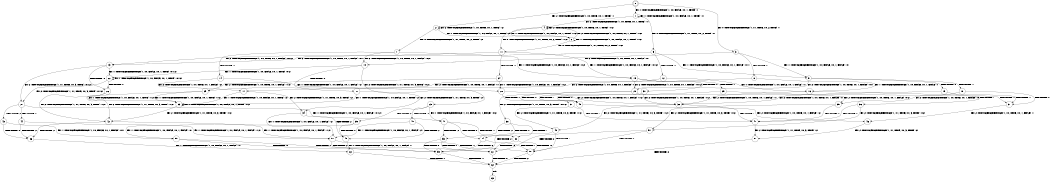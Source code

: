 digraph BCG {
size = "7, 10.5";
center = TRUE;
node [shape = circle];
0 [peripheries = 2];
0 -> 1 [label = "EX !1 !ATOMIC_EXCH_BRANCH (1, +0, FALSE, +0, 1, TRUE) !::"];
0 -> 2 [label = "EX !2 !ATOMIC_EXCH_BRANCH (1, +0, TRUE, +0, 1, TRUE) !::"];
0 -> 3 [label = "EX !0 !ATOMIC_EXCH_BRANCH (1, +1, TRUE, +0, 2, TRUE) !::"];
1 -> 4 [label = "EX !2 !ATOMIC_EXCH_BRANCH (1, +0, TRUE, +0, 1, TRUE) !:1:"];
1 -> 5 [label = "EX !0 !ATOMIC_EXCH_BRANCH (1, +1, TRUE, +0, 2, TRUE) !:1:"];
1 -> 1 [label = "EX !1 !ATOMIC_EXCH_BRANCH (1, +0, FALSE, +0, 1, TRUE) !:1:"];
2 -> 6 [label = "EX !1 !ATOMIC_EXCH_BRANCH (1, +0, FALSE, +0, 1, TRUE) !:2:"];
2 -> 7 [label = "EX !0 !ATOMIC_EXCH_BRANCH (1, +1, TRUE, +0, 2, TRUE) !:2:"];
2 -> 2 [label = "EX !2 !ATOMIC_EXCH_BRANCH (1, +0, TRUE, +0, 1, TRUE) !:2:"];
3 -> 8 [label = "TERMINATE !0"];
3 -> 9 [label = "EX !1 !ATOMIC_EXCH_BRANCH (1, +0, FALSE, +0, 1, FALSE) !:0:"];
3 -> 10 [label = "EX !2 !ATOMIC_EXCH_BRANCH (1, +0, TRUE, +0, 1, FALSE) !:0:"];
4 -> 11 [label = "EX !0 !ATOMIC_EXCH_BRANCH (1, +1, TRUE, +0, 2, TRUE) !:1:2:"];
4 -> 4 [label = "EX !2 !ATOMIC_EXCH_BRANCH (1, +0, TRUE, +0, 1, TRUE) !:1:2:"];
4 -> 6 [label = "EX !1 !ATOMIC_EXCH_BRANCH (1, +0, FALSE, +0, 1, TRUE) !:1:2:"];
5 -> 12 [label = "TERMINATE !0"];
5 -> 13 [label = "EX !2 !ATOMIC_EXCH_BRANCH (1, +0, TRUE, +0, 1, FALSE) !:0:1:"];
5 -> 9 [label = "EX !1 !ATOMIC_EXCH_BRANCH (1, +0, FALSE, +0, 1, FALSE) !:0:1:"];
6 -> 11 [label = "EX !0 !ATOMIC_EXCH_BRANCH (1, +1, TRUE, +0, 2, TRUE) !:1:2:"];
6 -> 4 [label = "EX !2 !ATOMIC_EXCH_BRANCH (1, +0, TRUE, +0, 1, TRUE) !:1:2:"];
6 -> 6 [label = "EX !1 !ATOMIC_EXCH_BRANCH (1, +0, FALSE, +0, 1, TRUE) !:1:2:"];
7 -> 14 [label = "TERMINATE !0"];
7 -> 15 [label = "EX !1 !ATOMIC_EXCH_BRANCH (1, +0, FALSE, +0, 1, FALSE) !:0:2:"];
7 -> 10 [label = "EX !2 !ATOMIC_EXCH_BRANCH (1, +0, TRUE, +0, 1, FALSE) !:0:2:"];
8 -> 16 [label = "EX !1 !ATOMIC_EXCH_BRANCH (1, +0, FALSE, +0, 1, FALSE) !::"];
8 -> 17 [label = "EX !2 !ATOMIC_EXCH_BRANCH (1, +0, TRUE, +0, 1, FALSE) !::"];
9 -> 18 [label = "TERMINATE !1"];
9 -> 19 [label = "TERMINATE !0"];
9 -> 20 [label = "EX !2 !ATOMIC_EXCH_BRANCH (1, +0, TRUE, +0, 1, FALSE) !:0:1:"];
10 -> 21 [label = "TERMINATE !0"];
10 -> 22 [label = "EX !1 !ATOMIC_EXCH_BRANCH (1, +0, FALSE, +0, 1, TRUE) !:0:2:"];
10 -> 23 [label = "EX !2 !ATOMIC_EXCH_BRANCH (1, +1, TRUE, +0, 3, TRUE) !:0:2:"];
11 -> 24 [label = "TERMINATE !0"];
11 -> 13 [label = "EX !2 !ATOMIC_EXCH_BRANCH (1, +0, TRUE, +0, 1, FALSE) !:0:1:2:"];
11 -> 15 [label = "EX !1 !ATOMIC_EXCH_BRANCH (1, +0, FALSE, +0, 1, FALSE) !:0:1:2:"];
12 -> 16 [label = "EX !1 !ATOMIC_EXCH_BRANCH (1, +0, FALSE, +0, 1, FALSE) !:1:"];
12 -> 25 [label = "EX !2 !ATOMIC_EXCH_BRANCH (1, +0, TRUE, +0, 1, FALSE) !:1:"];
13 -> 26 [label = "TERMINATE !0"];
13 -> 27 [label = "EX !2 !ATOMIC_EXCH_BRANCH (1, +1, TRUE, +0, 3, TRUE) !:0:1:2:"];
13 -> 22 [label = "EX !1 !ATOMIC_EXCH_BRANCH (1, +0, FALSE, +0, 1, TRUE) !:0:1:2:"];
14 -> 17 [label = "EX !2 !ATOMIC_EXCH_BRANCH (1, +0, TRUE, +0, 1, FALSE) !:2:"];
14 -> 28 [label = "EX !1 !ATOMIC_EXCH_BRANCH (1, +0, FALSE, +0, 1, FALSE) !:2:"];
15 -> 29 [label = "TERMINATE !1"];
15 -> 30 [label = "TERMINATE !0"];
15 -> 20 [label = "EX !2 !ATOMIC_EXCH_BRANCH (1, +0, TRUE, +0, 1, FALSE) !:0:1:2:"];
16 -> 31 [label = "TERMINATE !1"];
16 -> 32 [label = "EX !2 !ATOMIC_EXCH_BRANCH (1, +0, TRUE, +0, 1, FALSE) !:1:"];
17 -> 33 [label = "EX !1 !ATOMIC_EXCH_BRANCH (1, +0, FALSE, +0, 1, TRUE) !:2:"];
17 -> 34 [label = "EX !2 !ATOMIC_EXCH_BRANCH (1, +1, TRUE, +0, 3, TRUE) !:2:"];
18 -> 31 [label = "TERMINATE !0"];
18 -> 35 [label = "EX !2 !ATOMIC_EXCH_BRANCH (1, +0, TRUE, +0, 1, FALSE) !:0:"];
19 -> 31 [label = "TERMINATE !1"];
19 -> 32 [label = "EX !2 !ATOMIC_EXCH_BRANCH (1, +0, TRUE, +0, 1, FALSE) !:1:"];
20 -> 36 [label = "TERMINATE !1"];
20 -> 37 [label = "TERMINATE !0"];
20 -> 38 [label = "EX !2 !ATOMIC_EXCH_BRANCH (1, +1, TRUE, +0, 3, TRUE) !:0:1:2:"];
21 -> 34 [label = "EX !2 !ATOMIC_EXCH_BRANCH (1, +1, TRUE, +0, 3, TRUE) !:2:"];
21 -> 33 [label = "EX !1 !ATOMIC_EXCH_BRANCH (1, +0, FALSE, +0, 1, TRUE) !:2:"];
22 -> 26 [label = "TERMINATE !0"];
22 -> 27 [label = "EX !2 !ATOMIC_EXCH_BRANCH (1, +1, TRUE, +0, 3, TRUE) !:0:1:2:"];
22 -> 22 [label = "EX !1 !ATOMIC_EXCH_BRANCH (1, +0, FALSE, +0, 1, TRUE) !:0:1:2:"];
23 -> 39 [label = "TERMINATE !2"];
23 -> 40 [label = "TERMINATE !0"];
23 -> 41 [label = "EX !1 !ATOMIC_EXCH_BRANCH (1, +0, FALSE, +0, 1, FALSE) !:0:2:"];
24 -> 25 [label = "EX !2 !ATOMIC_EXCH_BRANCH (1, +0, TRUE, +0, 1, FALSE) !:1:2:"];
24 -> 28 [label = "EX !1 !ATOMIC_EXCH_BRANCH (1, +0, FALSE, +0, 1, FALSE) !:1:2:"];
25 -> 42 [label = "EX !2 !ATOMIC_EXCH_BRANCH (1, +1, TRUE, +0, 3, TRUE) !:1:2:"];
25 -> 33 [label = "EX !1 !ATOMIC_EXCH_BRANCH (1, +0, FALSE, +0, 1, TRUE) !:1:2:"];
26 -> 42 [label = "EX !2 !ATOMIC_EXCH_BRANCH (1, +1, TRUE, +0, 3, TRUE) !:1:2:"];
26 -> 33 [label = "EX !1 !ATOMIC_EXCH_BRANCH (1, +0, FALSE, +0, 1, TRUE) !:1:2:"];
27 -> 43 [label = "TERMINATE !2"];
27 -> 44 [label = "TERMINATE !0"];
27 -> 41 [label = "EX !1 !ATOMIC_EXCH_BRANCH (1, +0, FALSE, +0, 1, FALSE) !:0:1:2:"];
28 -> 45 [label = "TERMINATE !1"];
28 -> 32 [label = "EX !2 !ATOMIC_EXCH_BRANCH (1, +0, TRUE, +0, 1, FALSE) !:1:2:"];
29 -> 35 [label = "EX !2 !ATOMIC_EXCH_BRANCH (1, +0, TRUE, +0, 1, FALSE) !:0:2:"];
29 -> 45 [label = "TERMINATE !0"];
30 -> 32 [label = "EX !2 !ATOMIC_EXCH_BRANCH (1, +0, TRUE, +0, 1, FALSE) !:1:2:"];
30 -> 45 [label = "TERMINATE !1"];
31 -> 46 [label = "EX !2 !ATOMIC_EXCH_BRANCH (1, +0, TRUE, +0, 1, FALSE) !::"];
32 -> 47 [label = "TERMINATE !1"];
32 -> 48 [label = "EX !2 !ATOMIC_EXCH_BRANCH (1, +1, TRUE, +0, 3, TRUE) !:1:2:"];
33 -> 42 [label = "EX !2 !ATOMIC_EXCH_BRANCH (1, +1, TRUE, +0, 3, TRUE) !:1:2:"];
33 -> 33 [label = "EX !1 !ATOMIC_EXCH_BRANCH (1, +0, FALSE, +0, 1, TRUE) !:1:2:"];
34 -> 49 [label = "TERMINATE !2"];
34 -> 50 [label = "EX !1 !ATOMIC_EXCH_BRANCH (1, +0, FALSE, +0, 1, FALSE) !:2:"];
35 -> 47 [label = "TERMINATE !0"];
35 -> 51 [label = "EX !2 !ATOMIC_EXCH_BRANCH (1, +1, TRUE, +0, 3, TRUE) !:0:2:"];
36 -> 51 [label = "EX !2 !ATOMIC_EXCH_BRANCH (1, +1, TRUE, +0, 3, TRUE) !:0:2:"];
36 -> 47 [label = "TERMINATE !0"];
37 -> 48 [label = "EX !2 !ATOMIC_EXCH_BRANCH (1, +1, TRUE, +0, 3, TRUE) !:1:2:"];
37 -> 47 [label = "TERMINATE !1"];
38 -> 52 [label = "TERMINATE !1"];
38 -> 53 [label = "TERMINATE !2"];
38 -> 54 [label = "TERMINATE !0"];
39 -> 49 [label = "TERMINATE !0"];
39 -> 55 [label = "EX !1 !ATOMIC_EXCH_BRANCH (1, +0, FALSE, +0, 1, FALSE) !:0:"];
40 -> 49 [label = "TERMINATE !2"];
40 -> 50 [label = "EX !1 !ATOMIC_EXCH_BRANCH (1, +0, FALSE, +0, 1, FALSE) !:2:"];
41 -> 52 [label = "TERMINATE !1"];
41 -> 53 [label = "TERMINATE !2"];
41 -> 54 [label = "TERMINATE !0"];
42 -> 56 [label = "TERMINATE !2"];
42 -> 50 [label = "EX !1 !ATOMIC_EXCH_BRANCH (1, +0, FALSE, +0, 1, FALSE) !:1:2:"];
43 -> 55 [label = "EX !1 !ATOMIC_EXCH_BRANCH (1, +0, FALSE, +0, 1, FALSE) !:0:1:"];
43 -> 56 [label = "TERMINATE !0"];
44 -> 50 [label = "EX !1 !ATOMIC_EXCH_BRANCH (1, +0, FALSE, +0, 1, FALSE) !:1:2:"];
44 -> 56 [label = "TERMINATE !2"];
45 -> 46 [label = "EX !2 !ATOMIC_EXCH_BRANCH (1, +0, TRUE, +0, 1, FALSE) !:2:"];
46 -> 57 [label = "EX !2 !ATOMIC_EXCH_BRANCH (1, +1, TRUE, +0, 3, TRUE) !:2:"];
47 -> 57 [label = "EX !2 !ATOMIC_EXCH_BRANCH (1, +1, TRUE, +0, 3, TRUE) !:2:"];
48 -> 58 [label = "TERMINATE !1"];
48 -> 59 [label = "TERMINATE !2"];
49 -> 60 [label = "EX !1 !ATOMIC_EXCH_BRANCH (1, +0, FALSE, +0, 1, FALSE) !::"];
50 -> 58 [label = "TERMINATE !1"];
50 -> 59 [label = "TERMINATE !2"];
51 -> 61 [label = "TERMINATE !2"];
51 -> 58 [label = "TERMINATE !0"];
52 -> 61 [label = "TERMINATE !2"];
52 -> 58 [label = "TERMINATE !0"];
53 -> 61 [label = "TERMINATE !1"];
53 -> 59 [label = "TERMINATE !0"];
54 -> 58 [label = "TERMINATE !1"];
54 -> 59 [label = "TERMINATE !2"];
55 -> 61 [label = "TERMINATE !1"];
55 -> 59 [label = "TERMINATE !0"];
56 -> 60 [label = "EX !1 !ATOMIC_EXCH_BRANCH (1, +0, FALSE, +0, 1, FALSE) !:1:"];
57 -> 62 [label = "TERMINATE !2"];
58 -> 62 [label = "TERMINATE !2"];
59 -> 62 [label = "TERMINATE !1"];
60 -> 62 [label = "TERMINATE !1"];
61 -> 62 [label = "TERMINATE !0"];
62 -> 63 [label = "exit"];
}
